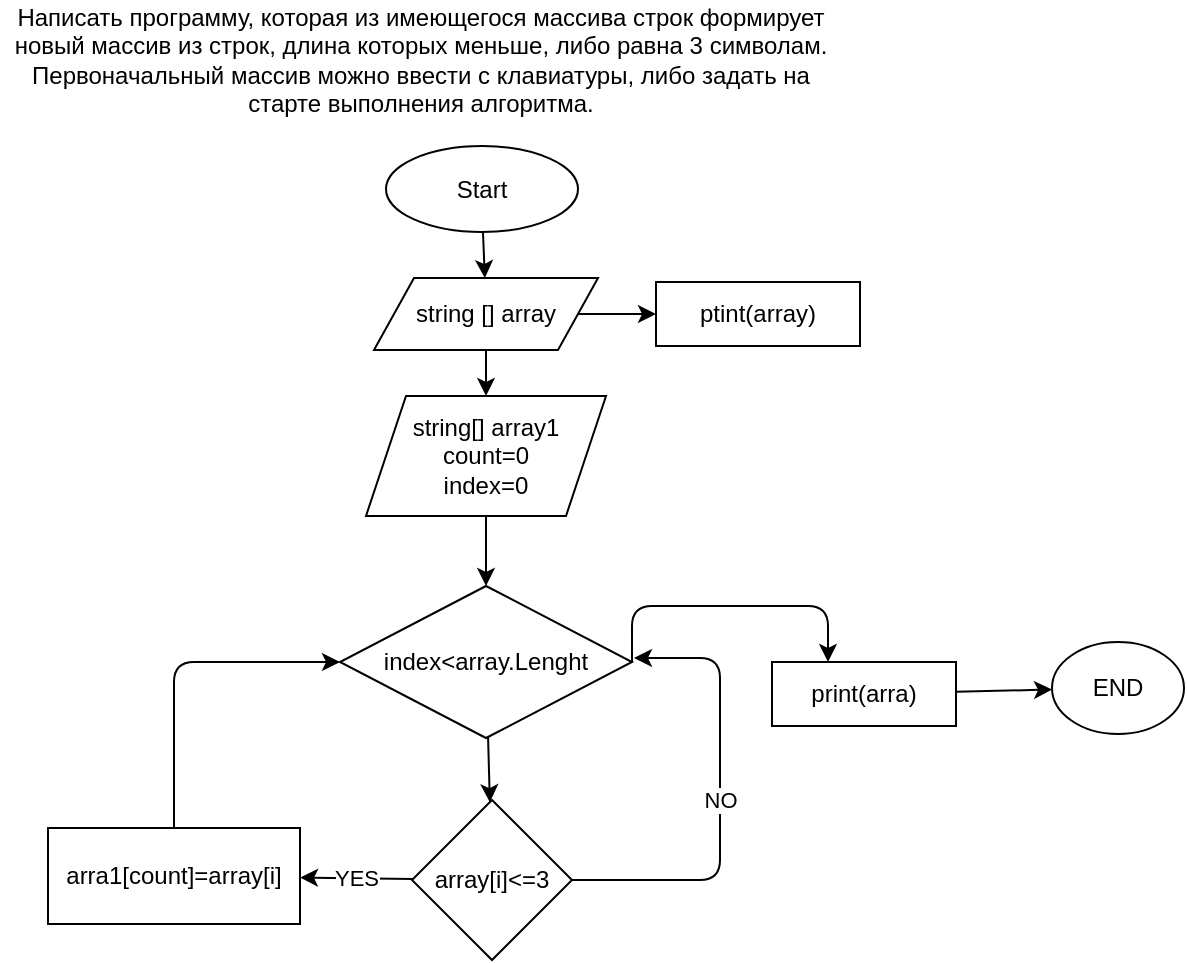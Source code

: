 <mxfile>
    <diagram id="NdiB5QJQgp2t0jHNZVOh" name="Page-1">
        <mxGraphModel dx="1430" dy="1468" grid="0" gridSize="10" guides="1" tooltips="1" connect="1" arrows="1" fold="1" page="1" pageScale="1" pageWidth="827" pageHeight="1169" math="0" shadow="0">
            <root>
                <mxCell id="0"/>
                <mxCell id="1" parent="0"/>
                <mxCell id="2" value="&lt;font style=&quot;font-size: 12px&quot;&gt;&lt;span class=&quot;markedContent&quot; id=&quot;page14R_mcid0&quot;&gt;&lt;span style=&quot;left: 259.074px ; top: 23.828px ; font-family: sans-serif ; transform: scalex(1.0)&quot; dir=&quot;ltr&quot;&gt;Написать программу, которая из имеющегося массива строк формирует&lt;/span&gt;&lt;/span&gt;&lt;span class=&quot;markedContent&quot; id=&quot;page14R_mcid1&quot;&gt;&lt;br&gt;&lt;span style=&quot;left: 256.844px ; top: 46.622px ; font-family: sans-serif ; transform: scalex(1.0)&quot; dir=&quot;ltr&quot;&gt;новый массив из строк, длина которых меньше, либо равна 3 символам.&lt;/span&gt;&lt;/span&gt;&lt;span class=&quot;markedContent&quot; id=&quot;page14R_mcid2&quot;&gt;&lt;br&gt;&lt;span style=&quot;left: 270.809px ; top: 70.615px ; font-family: sans-serif ; transform: scalex(1.0)&quot; dir=&quot;ltr&quot;&gt;Первоначальный массив можно ввести с клавиатуры, либо задать на&lt;/span&gt;&lt;/span&gt;&lt;span class=&quot;markedContent&quot; id=&quot;page14R_mcid3&quot;&gt;&lt;br&gt;&lt;span style=&quot;left: 440.994px ; top: 93.409px ; font-family: sans-serif ; transform: scalex(1.0)&quot; dir=&quot;ltr&quot;&gt;старте выполнения алгоритма.&lt;/span&gt;&lt;/span&gt;&lt;/font&gt;" style="text;html=1;align=center;verticalAlign=middle;resizable=0;points=[];autosize=1;strokeColor=none;fillColor=none;" parent="1" vertex="1">
                    <mxGeometry x="-815" y="-1164" width="420" height="60" as="geometry"/>
                </mxCell>
                <mxCell id="5" value="" style="edgeStyle=none;html=1;" edge="1" parent="1" source="3" target="4">
                    <mxGeometry relative="1" as="geometry"/>
                </mxCell>
                <mxCell id="3" value="Start" style="ellipse;whiteSpace=wrap;html=1;" vertex="1" parent="1">
                    <mxGeometry x="-622" y="-1091" width="96" height="43" as="geometry"/>
                </mxCell>
                <mxCell id="7" value="" style="edgeStyle=none;html=1;" edge="1" parent="1" source="4" target="6">
                    <mxGeometry relative="1" as="geometry"/>
                </mxCell>
                <mxCell id="9" value="" style="edgeStyle=none;html=1;" edge="1" parent="1" source="4" target="8">
                    <mxGeometry relative="1" as="geometry"/>
                </mxCell>
                <mxCell id="4" value="string [] array" style="shape=parallelogram;perimeter=parallelogramPerimeter;whiteSpace=wrap;html=1;fixedSize=1;" vertex="1" parent="1">
                    <mxGeometry x="-628" y="-1025" width="112" height="36" as="geometry"/>
                </mxCell>
                <mxCell id="6" value="ptint(array)" style="whiteSpace=wrap;html=1;" vertex="1" parent="1">
                    <mxGeometry x="-487" y="-1023" width="102" height="32" as="geometry"/>
                </mxCell>
                <mxCell id="11" value="" style="edgeStyle=none;html=1;" edge="1" parent="1" source="8" target="10">
                    <mxGeometry relative="1" as="geometry"/>
                </mxCell>
                <mxCell id="8" value="string[] array1&lt;br&gt;count=0&lt;br&gt;index=0" style="shape=parallelogram;perimeter=parallelogramPerimeter;whiteSpace=wrap;html=1;fixedSize=1;" vertex="1" parent="1">
                    <mxGeometry x="-632" y="-966" width="120" height="60" as="geometry"/>
                </mxCell>
                <mxCell id="13" value="" style="edgeStyle=none;html=1;" edge="1" parent="1" source="10" target="12">
                    <mxGeometry relative="1" as="geometry"/>
                </mxCell>
                <mxCell id="18" style="edgeStyle=none;html=1;exitX=1;exitY=0.5;exitDx=0;exitDy=0;" edge="1" parent="1" source="10">
                    <mxGeometry relative="1" as="geometry">
                        <mxPoint x="-401" y="-833" as="targetPoint"/>
                        <Array as="points">
                            <mxPoint x="-499" y="-861"/>
                            <mxPoint x="-401" y="-861"/>
                        </Array>
                    </mxGeometry>
                </mxCell>
                <mxCell id="10" value="index&amp;lt;array.Lenght" style="rhombus;whiteSpace=wrap;html=1;" vertex="1" parent="1">
                    <mxGeometry x="-645" y="-871" width="146" height="76" as="geometry"/>
                </mxCell>
                <mxCell id="15" value="YES" style="edgeStyle=none;html=1;" edge="1" parent="1" source="12" target="14">
                    <mxGeometry relative="1" as="geometry"/>
                </mxCell>
                <mxCell id="17" value="NO" style="edgeStyle=none;html=1;exitX=1;exitY=0.5;exitDx=0;exitDy=0;" edge="1" parent="1" source="12">
                    <mxGeometry relative="1" as="geometry">
                        <mxPoint x="-498" y="-835" as="targetPoint"/>
                        <Array as="points">
                            <mxPoint x="-498" y="-724"/>
                            <mxPoint x="-455" y="-724"/>
                            <mxPoint x="-455" y="-835"/>
                        </Array>
                    </mxGeometry>
                </mxCell>
                <mxCell id="12" value="array[i]&amp;lt;=3" style="rhombus;whiteSpace=wrap;html=1;" vertex="1" parent="1">
                    <mxGeometry x="-609" y="-764" width="80" height="80" as="geometry"/>
                </mxCell>
                <mxCell id="16" style="edgeStyle=none;html=1;exitX=0.5;exitY=0;exitDx=0;exitDy=0;entryX=0;entryY=0.5;entryDx=0;entryDy=0;" edge="1" parent="1" source="14" target="10">
                    <mxGeometry relative="1" as="geometry">
                        <Array as="points">
                            <mxPoint x="-728" y="-833"/>
                        </Array>
                    </mxGeometry>
                </mxCell>
                <mxCell id="14" value="arra1[count]=array[i]" style="whiteSpace=wrap;html=1;" vertex="1" parent="1">
                    <mxGeometry x="-791" y="-750" width="126" height="48" as="geometry"/>
                </mxCell>
                <mxCell id="21" value="" style="edgeStyle=none;html=1;" edge="1" parent="1" source="19" target="20">
                    <mxGeometry relative="1" as="geometry"/>
                </mxCell>
                <mxCell id="19" value="print(arra)" style="rounded=0;whiteSpace=wrap;html=1;" vertex="1" parent="1">
                    <mxGeometry x="-429" y="-833" width="92" height="32" as="geometry"/>
                </mxCell>
                <mxCell id="20" value="END" style="ellipse;whiteSpace=wrap;html=1;rounded=0;" vertex="1" parent="1">
                    <mxGeometry x="-289" y="-843" width="66" height="46" as="geometry"/>
                </mxCell>
            </root>
        </mxGraphModel>
    </diagram>
</mxfile>
